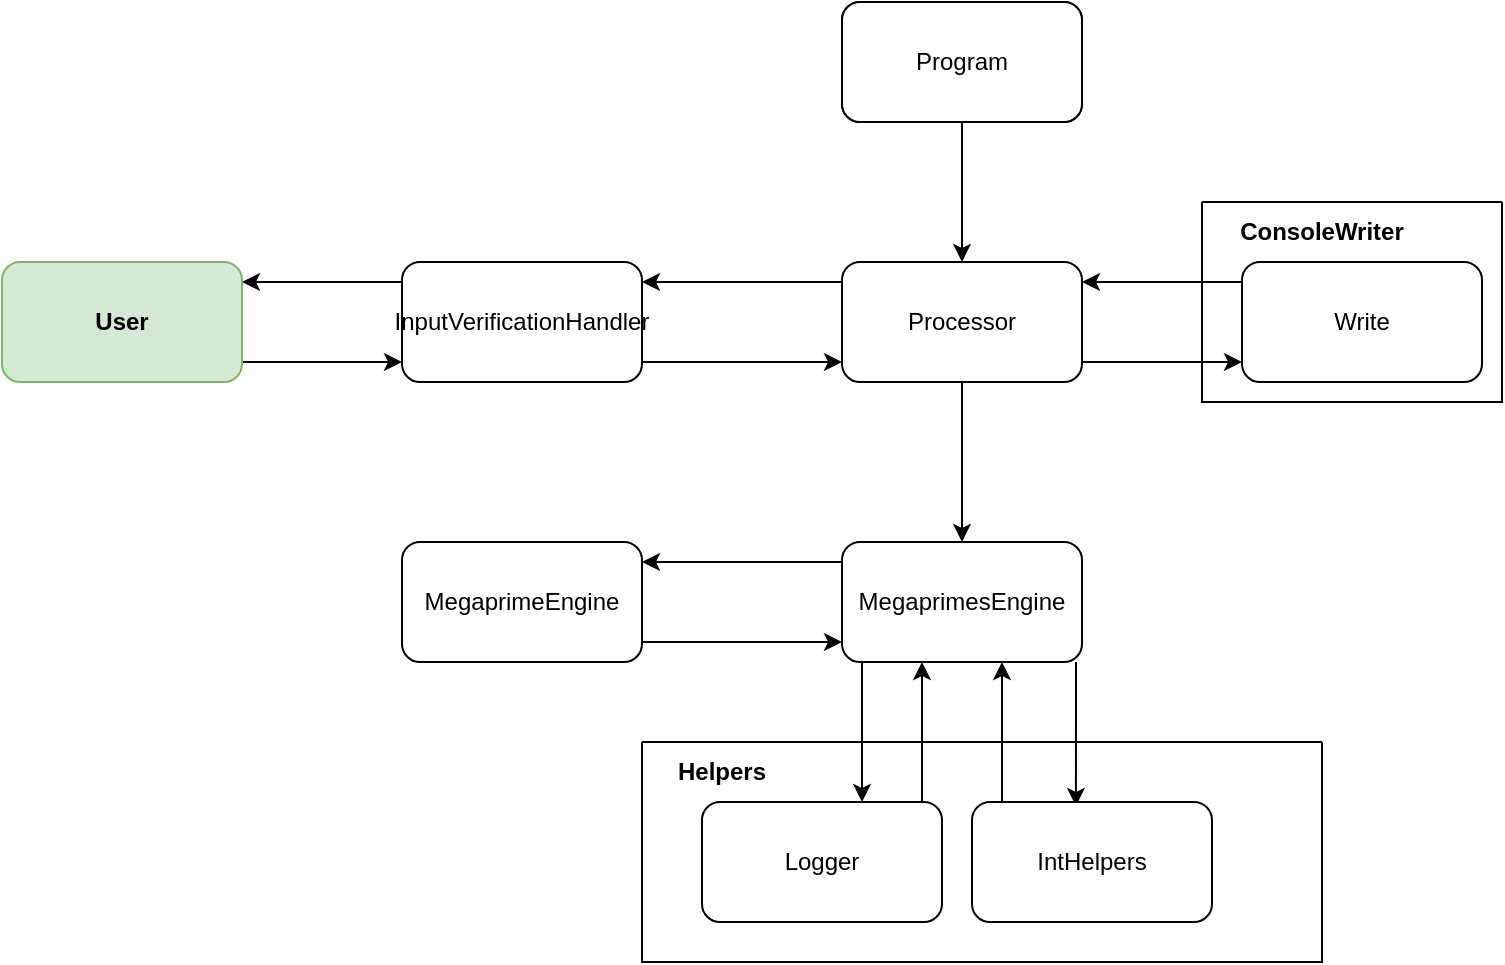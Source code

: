 <mxfile version="20.2.3" type="device"><diagram id="k7c4aS7syOeQ0d4by3eu" name="Page-1"><mxGraphModel dx="1718" dy="450" grid="1" gridSize="10" guides="1" tooltips="1" connect="1" arrows="1" fold="1" page="1" pageScale="1" pageWidth="850" pageHeight="1100" math="0" shadow="0"><root><mxCell id="0"/><mxCell id="1" parent="0"/><mxCell id="MLxnliHUOe88UorgFEL_-1" value="" style="rounded=1;whiteSpace=wrap;html=1;" vertex="1" parent="1"><mxGeometry x="360" y="200" width="120" height="60" as="geometry"/></mxCell><mxCell id="MLxnliHUOe88UorgFEL_-4" value="" style="edgeStyle=orthogonalEdgeStyle;rounded=0;orthogonalLoop=1;jettySize=auto;html=1;" edge="1" parent="1" source="MLxnliHUOe88UorgFEL_-2" target="MLxnliHUOe88UorgFEL_-3"><mxGeometry relative="1" as="geometry"/></mxCell><mxCell id="MLxnliHUOe88UorgFEL_-2" value="Program" style="rounded=1;whiteSpace=wrap;html=1;" vertex="1" parent="1"><mxGeometry x="360" y="200" width="120" height="60" as="geometry"/></mxCell><mxCell id="MLxnliHUOe88UorgFEL_-6" value="" style="edgeStyle=orthogonalEdgeStyle;rounded=0;orthogonalLoop=1;jettySize=auto;html=1;" edge="1" parent="1" source="MLxnliHUOe88UorgFEL_-3" target="MLxnliHUOe88UorgFEL_-5"><mxGeometry relative="1" as="geometry"><Array as="points"><mxPoint x="300" y="340"/><mxPoint x="300" y="340"/></Array></mxGeometry></mxCell><mxCell id="MLxnliHUOe88UorgFEL_-9" value="" style="edgeStyle=orthogonalEdgeStyle;rounded=0;orthogonalLoop=1;jettySize=auto;html=1;" edge="1" parent="1" source="MLxnliHUOe88UorgFEL_-3" target="MLxnliHUOe88UorgFEL_-8"><mxGeometry relative="1" as="geometry"/></mxCell><mxCell id="MLxnliHUOe88UorgFEL_-35" value="" style="edgeStyle=orthogonalEdgeStyle;rounded=0;orthogonalLoop=1;jettySize=auto;html=1;fontColor=#000000;" edge="1" parent="1" source="MLxnliHUOe88UorgFEL_-3" target="MLxnliHUOe88UorgFEL_-34"><mxGeometry relative="1" as="geometry"><Array as="points"><mxPoint x="510" y="380"/><mxPoint x="510" y="380"/></Array></mxGeometry></mxCell><mxCell id="MLxnliHUOe88UorgFEL_-3" value="Processor" style="whiteSpace=wrap;html=1;rounded=1;" vertex="1" parent="1"><mxGeometry x="360" y="330" width="120" height="60" as="geometry"/></mxCell><mxCell id="MLxnliHUOe88UorgFEL_-7" style="edgeStyle=orthogonalEdgeStyle;rounded=0;orthogonalLoop=1;jettySize=auto;html=1;" edge="1" parent="1" source="MLxnliHUOe88UorgFEL_-5" target="MLxnliHUOe88UorgFEL_-3"><mxGeometry relative="1" as="geometry"><Array as="points"><mxPoint x="310" y="380"/><mxPoint x="310" y="380"/></Array></mxGeometry></mxCell><mxCell id="MLxnliHUOe88UorgFEL_-41" value="" style="edgeStyle=orthogonalEdgeStyle;rounded=0;orthogonalLoop=1;jettySize=auto;html=1;fontColor=#000000;" edge="1" parent="1" source="MLxnliHUOe88UorgFEL_-5" target="MLxnliHUOe88UorgFEL_-40"><mxGeometry relative="1" as="geometry"><Array as="points"><mxPoint x="110" y="340"/><mxPoint x="110" y="340"/></Array></mxGeometry></mxCell><mxCell id="MLxnliHUOe88UorgFEL_-5" value="InputVerificationHandler" style="whiteSpace=wrap;html=1;rounded=1;" vertex="1" parent="1"><mxGeometry x="140" y="330" width="120" height="60" as="geometry"/></mxCell><mxCell id="MLxnliHUOe88UorgFEL_-13" value="" style="edgeStyle=orthogonalEdgeStyle;rounded=0;orthogonalLoop=1;jettySize=auto;html=1;" edge="1" parent="1" source="MLxnliHUOe88UorgFEL_-8" target="MLxnliHUOe88UorgFEL_-12"><mxGeometry relative="1" as="geometry"><Array as="points"><mxPoint x="370" y="570"/><mxPoint x="370" y="570"/></Array></mxGeometry></mxCell><mxCell id="MLxnliHUOe88UorgFEL_-24" style="edgeStyle=orthogonalEdgeStyle;rounded=0;orthogonalLoop=1;jettySize=auto;html=1;entryX=0.433;entryY=0.033;entryDx=0;entryDy=0;entryPerimeter=0;" edge="1" parent="1" source="MLxnliHUOe88UorgFEL_-8" target="MLxnliHUOe88UorgFEL_-17"><mxGeometry relative="1" as="geometry"><Array as="points"><mxPoint x="477" y="550"/><mxPoint x="477" y="550"/></Array></mxGeometry></mxCell><mxCell id="MLxnliHUOe88UorgFEL_-33" value="" style="edgeStyle=orthogonalEdgeStyle;rounded=0;orthogonalLoop=1;jettySize=auto;html=1;fontColor=#000000;" edge="1" parent="1" source="MLxnliHUOe88UorgFEL_-8" target="MLxnliHUOe88UorgFEL_-32"><mxGeometry relative="1" as="geometry"><Array as="points"><mxPoint x="310" y="480"/><mxPoint x="310" y="480"/></Array></mxGeometry></mxCell><mxCell id="MLxnliHUOe88UorgFEL_-8" value="MegaprimesEngine" style="whiteSpace=wrap;html=1;rounded=1;" vertex="1" parent="1"><mxGeometry x="360" y="470" width="120" height="60" as="geometry"/></mxCell><mxCell id="MLxnliHUOe88UorgFEL_-14" value="" style="edgeStyle=orthogonalEdgeStyle;rounded=0;orthogonalLoop=1;jettySize=auto;html=1;" edge="1" parent="1" source="MLxnliHUOe88UorgFEL_-12" target="MLxnliHUOe88UorgFEL_-8"><mxGeometry relative="1" as="geometry"><Array as="points"><mxPoint x="400" y="590"/><mxPoint x="400" y="590"/></Array></mxGeometry></mxCell><mxCell id="MLxnliHUOe88UorgFEL_-12" value="Logger" style="whiteSpace=wrap;html=1;rounded=1;" vertex="1" parent="1"><mxGeometry x="290" y="600" width="120" height="60" as="geometry"/></mxCell><mxCell id="MLxnliHUOe88UorgFEL_-17" value="IntHelpers" style="rounded=1;whiteSpace=wrap;html=1;" vertex="1" parent="1"><mxGeometry x="425" y="600" width="120" height="60" as="geometry"/></mxCell><mxCell id="MLxnliHUOe88UorgFEL_-28" value="" style="endArrow=classic;html=1;rounded=0;" edge="1" parent="1"><mxGeometry width="50" height="50" relative="1" as="geometry"><mxPoint x="440" y="600" as="sourcePoint"/><mxPoint x="440" y="530" as="targetPoint"/></mxGeometry></mxCell><mxCell id="MLxnliHUOe88UorgFEL_-30" value="" style="swimlane;startSize=0;fillColor=none;" vertex="1" parent="1"><mxGeometry x="260" y="570" width="340" height="110" as="geometry"/></mxCell><mxCell id="MLxnliHUOe88UorgFEL_-31" value="&lt;b&gt;Helpers&lt;/b&gt;" style="text;html=1;align=center;verticalAlign=middle;whiteSpace=wrap;rounded=0;fontColor=#000000;" vertex="1" parent="MLxnliHUOe88UorgFEL_-30"><mxGeometry x="10" width="60" height="30" as="geometry"/></mxCell><mxCell id="MLxnliHUOe88UorgFEL_-53" value="" style="edgeStyle=orthogonalEdgeStyle;rounded=0;orthogonalLoop=1;jettySize=auto;html=1;fontSize=18;fontColor=#FF0000;" edge="1" parent="1" source="MLxnliHUOe88UorgFEL_-32" target="MLxnliHUOe88UorgFEL_-8"><mxGeometry relative="1" as="geometry"><Array as="points"><mxPoint x="320" y="520"/><mxPoint x="320" y="520"/></Array></mxGeometry></mxCell><mxCell id="MLxnliHUOe88UorgFEL_-32" value="MegaprimeEngine" style="whiteSpace=wrap;html=1;rounded=1;" vertex="1" parent="1"><mxGeometry x="140" y="470" width="120" height="60" as="geometry"/></mxCell><mxCell id="MLxnliHUOe88UorgFEL_-39" value="" style="edgeStyle=orthogonalEdgeStyle;rounded=0;orthogonalLoop=1;jettySize=auto;html=1;fontColor=#000000;" edge="1" parent="1" source="MLxnliHUOe88UorgFEL_-34" target="MLxnliHUOe88UorgFEL_-3"><mxGeometry relative="1" as="geometry"><Array as="points"><mxPoint x="510" y="340"/><mxPoint x="510" y="340"/></Array></mxGeometry></mxCell><mxCell id="MLxnliHUOe88UorgFEL_-34" value="Write" style="whiteSpace=wrap;html=1;rounded=1;" vertex="1" parent="1"><mxGeometry x="560" y="330" width="120" height="60" as="geometry"/></mxCell><mxCell id="MLxnliHUOe88UorgFEL_-36" value="" style="swimlane;startSize=0;fontColor=#000000;fillColor=none;" vertex="1" parent="1"><mxGeometry x="540" y="300" width="150" height="100" as="geometry"/></mxCell><mxCell id="MLxnliHUOe88UorgFEL_-37" value="&lt;b&gt;ConsoleWriter&lt;/b&gt;" style="text;html=1;strokeColor=none;fillColor=none;align=center;verticalAlign=middle;whiteSpace=wrap;rounded=0;fontColor=#000000;" vertex="1" parent="MLxnliHUOe88UorgFEL_-36"><mxGeometry x="30" width="60" height="30" as="geometry"/></mxCell><mxCell id="MLxnliHUOe88UorgFEL_-48" value="" style="edgeStyle=orthogonalEdgeStyle;rounded=0;orthogonalLoop=1;jettySize=auto;html=1;fontSize=18;fontColor=#FF0000;" edge="1" parent="1" source="MLxnliHUOe88UorgFEL_-40"><mxGeometry relative="1" as="geometry"><mxPoint x="140" y="380" as="targetPoint"/><Array as="points"><mxPoint x="140" y="380"/></Array></mxGeometry></mxCell><mxCell id="MLxnliHUOe88UorgFEL_-40" value="&lt;b&gt;User&lt;/b&gt;" style="whiteSpace=wrap;html=1;rounded=1;fillColor=#d5e8d4;strokeColor=#82b366;" vertex="1" parent="1"><mxGeometry x="-60" y="330" width="120" height="60" as="geometry"/></mxCell></root></mxGraphModel></diagram></mxfile>
